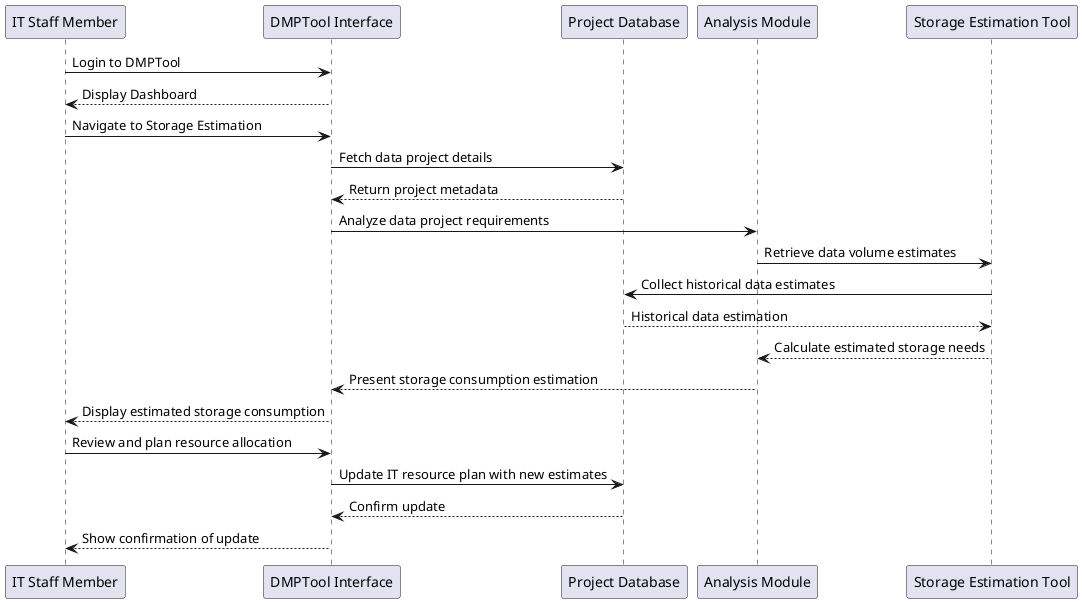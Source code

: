 @startuml
participant "IT Staff Member" as IT
participant "DMPTool Interface" as UI
participant "Project Database" as DB
participant "Analysis Module" as Analysis
participant "Storage Estimation Tool" as Estimate

IT -> UI : Login to DMPTool
UI --> IT : Display Dashboard

IT -> UI : Navigate to Storage Estimation
UI -> DB : Fetch data project details
DB --> UI : Return project metadata

UI -> Analysis : Analyze data project requirements
Analysis -> Estimate : Retrieve data volume estimates
Estimate -> DB : Collect historical data estimates

DB --> Estimate : Historical data estimation
Estimate --> Analysis : Calculate estimated storage needs
Analysis --> UI : Present storage consumption estimation

UI --> IT : Display estimated storage consumption
IT -> UI : Review and plan resource allocation
UI -> DB : Update IT resource plan with new estimates
DB --> UI : Confirm update
UI --> IT : Show confirmation of update

@enduml